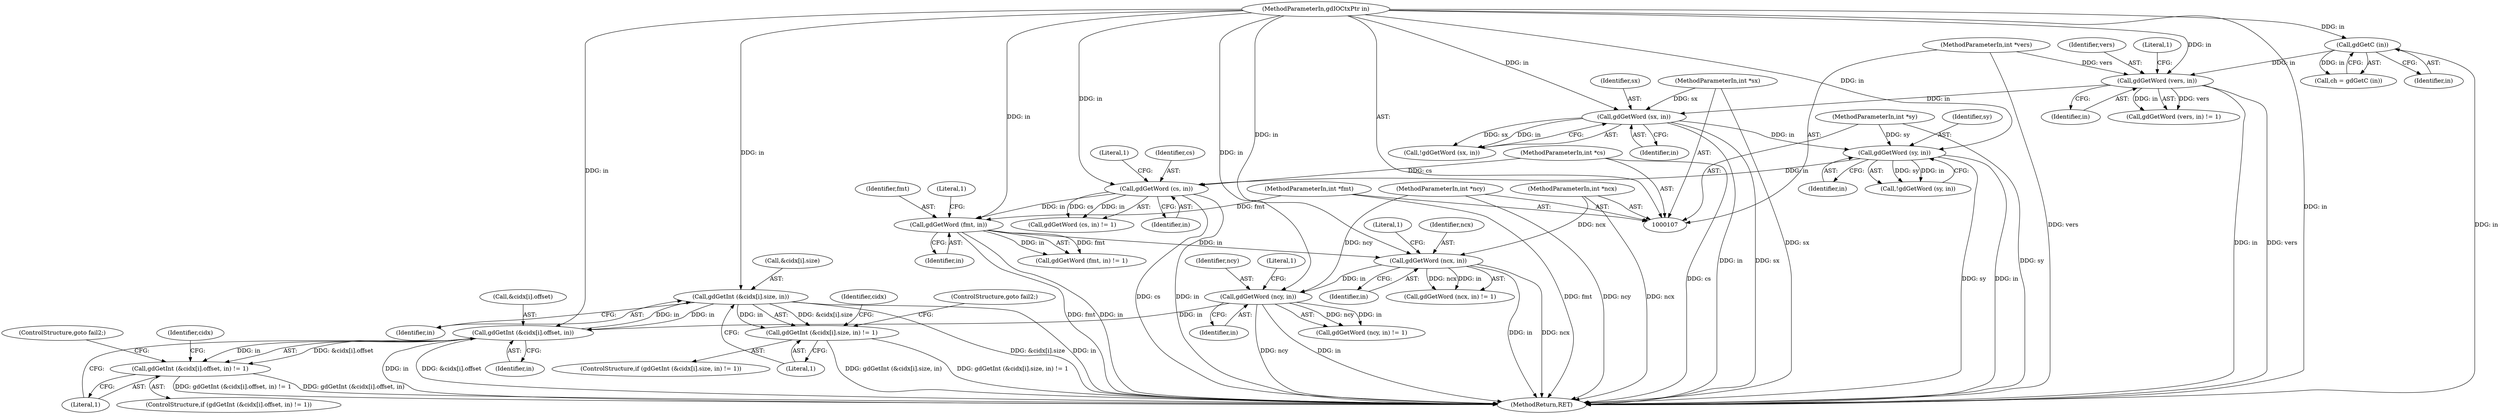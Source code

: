 digraph "0_libgd_2bb97f407c1145c850416a3bfbcc8cf124e68a19@array" {
"1000382" [label="(Call,gdGetInt (&cidx[i].size, in))"];
"1000369" [label="(Call,gdGetInt (&cidx[i].offset, in))"];
"1000382" [label="(Call,gdGetInt (&cidx[i].size, in))"];
"1000108" [label="(MethodParameterIn,gdIOCtxPtr in)"];
"1000314" [label="(Call,gdGetWord (ncy, in))"];
"1000115" [label="(MethodParameterIn,int *ncy)"];
"1000301" [label="(Call,gdGetWord (ncx, in))"];
"1000114" [label="(MethodParameterIn,int *ncx)"];
"1000261" [label="(Call,gdGetWord (fmt, in))"];
"1000113" [label="(MethodParameterIn,int *fmt)"];
"1000231" [label="(Call,gdGetWord (cs, in))"];
"1000111" [label="(MethodParameterIn,int *cs)"];
"1000214" [label="(Call,gdGetWord (sy, in))"];
"1000110" [label="(MethodParameterIn,int *sy)"];
"1000204" [label="(Call,gdGetWord (sx, in))"];
"1000109" [label="(MethodParameterIn,int *sx)"];
"1000174" [label="(Call,gdGetWord (vers, in))"];
"1000112" [label="(MethodParameterIn,int *vers)"];
"1000139" [label="(Call,gdGetC (in))"];
"1000368" [label="(Call,gdGetInt (&cidx[i].offset, in) != 1)"];
"1000381" [label="(Call,gdGetInt (&cidx[i].size, in) != 1)"];
"1000205" [label="(Identifier,sx)"];
"1000379" [label="(ControlStructure,goto fail2;)"];
"1000368" [label="(Call,gdGetInt (&cidx[i].offset, in) != 1)"];
"1000260" [label="(Call,gdGetWord (fmt, in) != 1)"];
"1000316" [label="(Identifier,in)"];
"1000315" [label="(Identifier,ncy)"];
"1000234" [label="(Literal,1)"];
"1000369" [label="(Call,gdGetInt (&cidx[i].offset, in))"];
"1000261" [label="(Call,gdGetWord (fmt, in))"];
"1000110" [label="(MethodParameterIn,int *sy)"];
"1000175" [label="(Identifier,vers)"];
"1000112" [label="(MethodParameterIn,int *vers)"];
"1000380" [label="(ControlStructure,if (gdGetInt (&cidx[i].size, in) != 1))"];
"1000176" [label="(Identifier,in)"];
"1000203" [label="(Call,!gdGetWord (sx, in))"];
"1000390" [label="(Literal,1)"];
"1000109" [label="(MethodParameterIn,int *sx)"];
"1000302" [label="(Identifier,ncx)"];
"1000216" [label="(Identifier,in)"];
"1000367" [label="(ControlStructure,if (gdGetInt (&cidx[i].offset, in) != 1))"];
"1000301" [label="(Call,gdGetWord (ncx, in))"];
"1000139" [label="(Call,gdGetC (in))"];
"1000174" [label="(Call,gdGetWord (vers, in))"];
"1000113" [label="(MethodParameterIn,int *fmt)"];
"1000398" [label="(Identifier,cidx)"];
"1000108" [label="(MethodParameterIn,gdIOCtxPtr in)"];
"1000233" [label="(Identifier,in)"];
"1000206" [label="(Identifier,in)"];
"1000389" [label="(Identifier,in)"];
"1000140" [label="(Identifier,in)"];
"1000317" [label="(Literal,1)"];
"1000377" [label="(Literal,1)"];
"1000262" [label="(Identifier,fmt)"];
"1000313" [label="(Call,gdGetWord (ncy, in) != 1)"];
"1000383" [label="(Call,&cidx[i].size)"];
"1000213" [label="(Call,!gdGetWord (sy, in))"];
"1000177" [label="(Literal,1)"];
"1000425" [label="(MethodReturn,RET)"];
"1000204" [label="(Call,gdGetWord (sx, in))"];
"1000264" [label="(Literal,1)"];
"1000382" [label="(Call,gdGetInt (&cidx[i].size, in))"];
"1000232" [label="(Identifier,cs)"];
"1000173" [label="(Call,gdGetWord (vers, in) != 1)"];
"1000381" [label="(Call,gdGetInt (&cidx[i].size, in) != 1)"];
"1000137" [label="(Call,ch = gdGetC (in))"];
"1000386" [label="(Identifier,cidx)"];
"1000215" [label="(Identifier,sy)"];
"1000115" [label="(MethodParameterIn,int *ncy)"];
"1000392" [label="(ControlStructure,goto fail2;)"];
"1000370" [label="(Call,&cidx[i].offset)"];
"1000231" [label="(Call,gdGetWord (cs, in))"];
"1000114" [label="(MethodParameterIn,int *ncx)"];
"1000303" [label="(Identifier,in)"];
"1000304" [label="(Literal,1)"];
"1000230" [label="(Call,gdGetWord (cs, in) != 1)"];
"1000376" [label="(Identifier,in)"];
"1000263" [label="(Identifier,in)"];
"1000214" [label="(Call,gdGetWord (sy, in))"];
"1000314" [label="(Call,gdGetWord (ncy, in))"];
"1000111" [label="(MethodParameterIn,int *cs)"];
"1000300" [label="(Call,gdGetWord (ncx, in) != 1)"];
"1000382" -> "1000381"  [label="AST: "];
"1000382" -> "1000389"  [label="CFG: "];
"1000383" -> "1000382"  [label="AST: "];
"1000389" -> "1000382"  [label="AST: "];
"1000390" -> "1000382"  [label="CFG: "];
"1000382" -> "1000425"  [label="DDG: in"];
"1000382" -> "1000425"  [label="DDG: &cidx[i].size"];
"1000382" -> "1000369"  [label="DDG: in"];
"1000382" -> "1000381"  [label="DDG: &cidx[i].size"];
"1000382" -> "1000381"  [label="DDG: in"];
"1000369" -> "1000382"  [label="DDG: in"];
"1000108" -> "1000382"  [label="DDG: in"];
"1000369" -> "1000368"  [label="AST: "];
"1000369" -> "1000376"  [label="CFG: "];
"1000370" -> "1000369"  [label="AST: "];
"1000376" -> "1000369"  [label="AST: "];
"1000377" -> "1000369"  [label="CFG: "];
"1000369" -> "1000425"  [label="DDG: in"];
"1000369" -> "1000425"  [label="DDG: &cidx[i].offset"];
"1000369" -> "1000368"  [label="DDG: &cidx[i].offset"];
"1000369" -> "1000368"  [label="DDG: in"];
"1000314" -> "1000369"  [label="DDG: in"];
"1000108" -> "1000369"  [label="DDG: in"];
"1000108" -> "1000107"  [label="AST: "];
"1000108" -> "1000425"  [label="DDG: in"];
"1000108" -> "1000139"  [label="DDG: in"];
"1000108" -> "1000174"  [label="DDG: in"];
"1000108" -> "1000204"  [label="DDG: in"];
"1000108" -> "1000214"  [label="DDG: in"];
"1000108" -> "1000231"  [label="DDG: in"];
"1000108" -> "1000261"  [label="DDG: in"];
"1000108" -> "1000301"  [label="DDG: in"];
"1000108" -> "1000314"  [label="DDG: in"];
"1000314" -> "1000313"  [label="AST: "];
"1000314" -> "1000316"  [label="CFG: "];
"1000315" -> "1000314"  [label="AST: "];
"1000316" -> "1000314"  [label="AST: "];
"1000317" -> "1000314"  [label="CFG: "];
"1000314" -> "1000425"  [label="DDG: ncy"];
"1000314" -> "1000425"  [label="DDG: in"];
"1000314" -> "1000313"  [label="DDG: ncy"];
"1000314" -> "1000313"  [label="DDG: in"];
"1000115" -> "1000314"  [label="DDG: ncy"];
"1000301" -> "1000314"  [label="DDG: in"];
"1000115" -> "1000107"  [label="AST: "];
"1000115" -> "1000425"  [label="DDG: ncy"];
"1000301" -> "1000300"  [label="AST: "];
"1000301" -> "1000303"  [label="CFG: "];
"1000302" -> "1000301"  [label="AST: "];
"1000303" -> "1000301"  [label="AST: "];
"1000304" -> "1000301"  [label="CFG: "];
"1000301" -> "1000425"  [label="DDG: in"];
"1000301" -> "1000425"  [label="DDG: ncx"];
"1000301" -> "1000300"  [label="DDG: ncx"];
"1000301" -> "1000300"  [label="DDG: in"];
"1000114" -> "1000301"  [label="DDG: ncx"];
"1000261" -> "1000301"  [label="DDG: in"];
"1000114" -> "1000107"  [label="AST: "];
"1000114" -> "1000425"  [label="DDG: ncx"];
"1000261" -> "1000260"  [label="AST: "];
"1000261" -> "1000263"  [label="CFG: "];
"1000262" -> "1000261"  [label="AST: "];
"1000263" -> "1000261"  [label="AST: "];
"1000264" -> "1000261"  [label="CFG: "];
"1000261" -> "1000425"  [label="DDG: fmt"];
"1000261" -> "1000425"  [label="DDG: in"];
"1000261" -> "1000260"  [label="DDG: fmt"];
"1000261" -> "1000260"  [label="DDG: in"];
"1000113" -> "1000261"  [label="DDG: fmt"];
"1000231" -> "1000261"  [label="DDG: in"];
"1000113" -> "1000107"  [label="AST: "];
"1000113" -> "1000425"  [label="DDG: fmt"];
"1000231" -> "1000230"  [label="AST: "];
"1000231" -> "1000233"  [label="CFG: "];
"1000232" -> "1000231"  [label="AST: "];
"1000233" -> "1000231"  [label="AST: "];
"1000234" -> "1000231"  [label="CFG: "];
"1000231" -> "1000425"  [label="DDG: in"];
"1000231" -> "1000425"  [label="DDG: cs"];
"1000231" -> "1000230"  [label="DDG: cs"];
"1000231" -> "1000230"  [label="DDG: in"];
"1000111" -> "1000231"  [label="DDG: cs"];
"1000214" -> "1000231"  [label="DDG: in"];
"1000111" -> "1000107"  [label="AST: "];
"1000111" -> "1000425"  [label="DDG: cs"];
"1000214" -> "1000213"  [label="AST: "];
"1000214" -> "1000216"  [label="CFG: "];
"1000215" -> "1000214"  [label="AST: "];
"1000216" -> "1000214"  [label="AST: "];
"1000213" -> "1000214"  [label="CFG: "];
"1000214" -> "1000425"  [label="DDG: in"];
"1000214" -> "1000425"  [label="DDG: sy"];
"1000214" -> "1000213"  [label="DDG: sy"];
"1000214" -> "1000213"  [label="DDG: in"];
"1000110" -> "1000214"  [label="DDG: sy"];
"1000204" -> "1000214"  [label="DDG: in"];
"1000110" -> "1000107"  [label="AST: "];
"1000110" -> "1000425"  [label="DDG: sy"];
"1000204" -> "1000203"  [label="AST: "];
"1000204" -> "1000206"  [label="CFG: "];
"1000205" -> "1000204"  [label="AST: "];
"1000206" -> "1000204"  [label="AST: "];
"1000203" -> "1000204"  [label="CFG: "];
"1000204" -> "1000425"  [label="DDG: in"];
"1000204" -> "1000425"  [label="DDG: sx"];
"1000204" -> "1000203"  [label="DDG: sx"];
"1000204" -> "1000203"  [label="DDG: in"];
"1000109" -> "1000204"  [label="DDG: sx"];
"1000174" -> "1000204"  [label="DDG: in"];
"1000109" -> "1000107"  [label="AST: "];
"1000109" -> "1000425"  [label="DDG: sx"];
"1000174" -> "1000173"  [label="AST: "];
"1000174" -> "1000176"  [label="CFG: "];
"1000175" -> "1000174"  [label="AST: "];
"1000176" -> "1000174"  [label="AST: "];
"1000177" -> "1000174"  [label="CFG: "];
"1000174" -> "1000425"  [label="DDG: in"];
"1000174" -> "1000425"  [label="DDG: vers"];
"1000174" -> "1000173"  [label="DDG: vers"];
"1000174" -> "1000173"  [label="DDG: in"];
"1000112" -> "1000174"  [label="DDG: vers"];
"1000139" -> "1000174"  [label="DDG: in"];
"1000112" -> "1000107"  [label="AST: "];
"1000112" -> "1000425"  [label="DDG: vers"];
"1000139" -> "1000137"  [label="AST: "];
"1000139" -> "1000140"  [label="CFG: "];
"1000140" -> "1000139"  [label="AST: "];
"1000137" -> "1000139"  [label="CFG: "];
"1000139" -> "1000425"  [label="DDG: in"];
"1000139" -> "1000137"  [label="DDG: in"];
"1000368" -> "1000367"  [label="AST: "];
"1000368" -> "1000377"  [label="CFG: "];
"1000377" -> "1000368"  [label="AST: "];
"1000379" -> "1000368"  [label="CFG: "];
"1000386" -> "1000368"  [label="CFG: "];
"1000368" -> "1000425"  [label="DDG: gdGetInt (&cidx[i].offset, in)"];
"1000368" -> "1000425"  [label="DDG: gdGetInt (&cidx[i].offset, in) != 1"];
"1000381" -> "1000380"  [label="AST: "];
"1000381" -> "1000390"  [label="CFG: "];
"1000390" -> "1000381"  [label="AST: "];
"1000392" -> "1000381"  [label="CFG: "];
"1000398" -> "1000381"  [label="CFG: "];
"1000381" -> "1000425"  [label="DDG: gdGetInt (&cidx[i].size, in)"];
"1000381" -> "1000425"  [label="DDG: gdGetInt (&cidx[i].size, in) != 1"];
}
